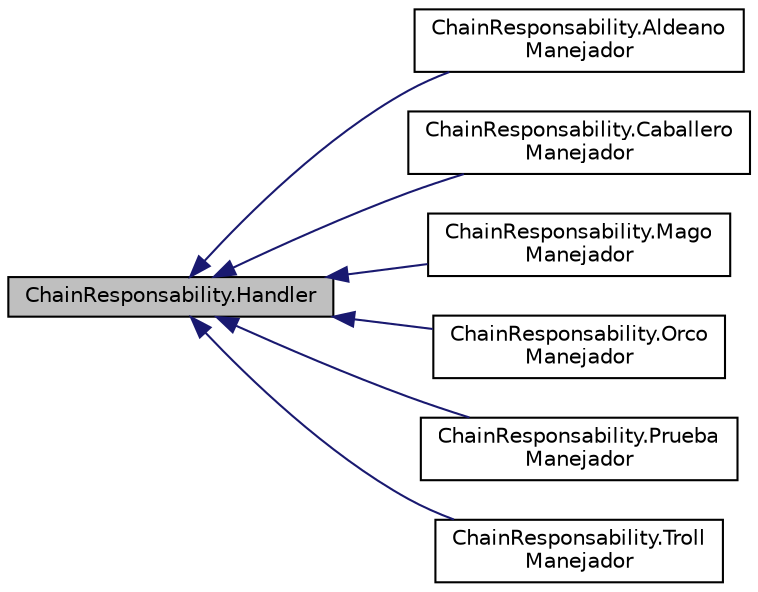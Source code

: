 digraph "ChainResponsability.Handler"
{
 // LATEX_PDF_SIZE
  edge [fontname="Helvetica",fontsize="10",labelfontname="Helvetica",labelfontsize="10"];
  node [fontname="Helvetica",fontsize="10",shape=record];
  rankdir="LR";
  Node1 [label="ChainResponsability.Handler",height=0.2,width=0.4,color="black", fillcolor="grey75", style="filled", fontcolor="black",tooltip=" "];
  Node1 -> Node2 [dir="back",color="midnightblue",fontsize="10",style="solid",fontname="Helvetica"];
  Node2 [label="ChainResponsability.Aldeano\lManejador",height=0.2,width=0.4,color="black", fillcolor="white", style="filled",URL="$class_chain_responsability_1_1_aldeano_manejador.html",tooltip=" "];
  Node1 -> Node3 [dir="back",color="midnightblue",fontsize="10",style="solid",fontname="Helvetica"];
  Node3 [label="ChainResponsability.Caballero\lManejador",height=0.2,width=0.4,color="black", fillcolor="white", style="filled",URL="$class_chain_responsability_1_1_caballero_manejador.html",tooltip=" "];
  Node1 -> Node4 [dir="back",color="midnightblue",fontsize="10",style="solid",fontname="Helvetica"];
  Node4 [label="ChainResponsability.Mago\lManejador",height=0.2,width=0.4,color="black", fillcolor="white", style="filled",URL="$class_chain_responsability_1_1_mago_manejador.html",tooltip=" "];
  Node1 -> Node5 [dir="back",color="midnightblue",fontsize="10",style="solid",fontname="Helvetica"];
  Node5 [label="ChainResponsability.Orco\lManejador",height=0.2,width=0.4,color="black", fillcolor="white", style="filled",URL="$class_chain_responsability_1_1_orco_manejador.html",tooltip=" "];
  Node1 -> Node6 [dir="back",color="midnightblue",fontsize="10",style="solid",fontname="Helvetica"];
  Node6 [label="ChainResponsability.Prueba\lManejador",height=0.2,width=0.4,color="black", fillcolor="white", style="filled",URL="$class_chain_responsability_1_1_prueba_manejador.html",tooltip=" "];
  Node1 -> Node7 [dir="back",color="midnightblue",fontsize="10",style="solid",fontname="Helvetica"];
  Node7 [label="ChainResponsability.Troll\lManejador",height=0.2,width=0.4,color="black", fillcolor="white", style="filled",URL="$class_chain_responsability_1_1_troll_manejador.html",tooltip=" "];
}
